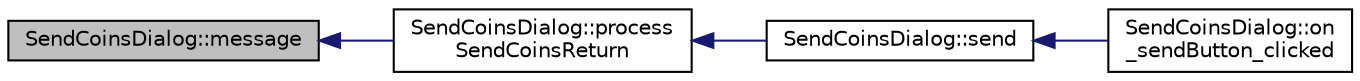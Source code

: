 digraph "SendCoinsDialog::message"
{
  edge [fontname="Helvetica",fontsize="10",labelfontname="Helvetica",labelfontsize="10"];
  node [fontname="Helvetica",fontsize="10",shape=record];
  rankdir="LR";
  Node774 [label="SendCoinsDialog::message",height=0.2,width=0.4,color="black", fillcolor="grey75", style="filled", fontcolor="black"];
  Node774 -> Node775 [dir="back",color="midnightblue",fontsize="10",style="solid",fontname="Helvetica"];
  Node775 [label="SendCoinsDialog::process\lSendCoinsReturn",height=0.2,width=0.4,color="black", fillcolor="white", style="filled",URL="$class_send_coins_dialog.html#a1b9b188bbf5ed580f8f1041afb5d3fd5"];
  Node775 -> Node776 [dir="back",color="midnightblue",fontsize="10",style="solid",fontname="Helvetica"];
  Node776 [label="SendCoinsDialog::send",height=0.2,width=0.4,color="black", fillcolor="white", style="filled",URL="$class_send_coins_dialog.html#afd8d436a16ea7dba1276e8fdfdc8b2d3"];
  Node776 -> Node777 [dir="back",color="midnightblue",fontsize="10",style="solid",fontname="Helvetica"];
  Node777 [label="SendCoinsDialog::on\l_sendButton_clicked",height=0.2,width=0.4,color="black", fillcolor="white", style="filled",URL="$class_send_coins_dialog.html#a2cab7cf9ea5040b9e2189297f7d3c764"];
}
